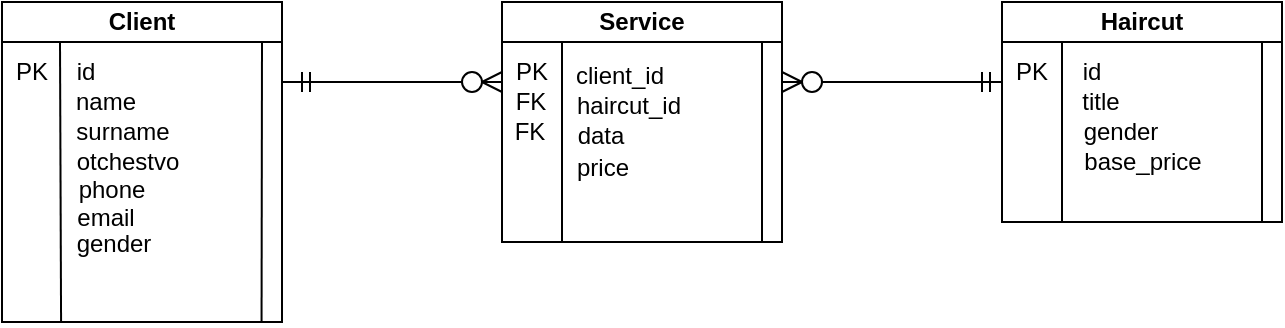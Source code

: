 <mxfile version="24.8.3">
  <diagram name="Страница — 1" id="hLM7gaqLmmweW9MpoPu9">
    <mxGraphModel dx="675" dy="368" grid="1" gridSize="10" guides="1" tooltips="1" connect="1" arrows="1" fold="1" page="1" pageScale="1" pageWidth="827" pageHeight="1169" math="0" shadow="0">
      <root>
        <mxCell id="0" />
        <mxCell id="1" parent="0" />
        <mxCell id="x6LVMZpgkKqkRjje3ElV-1" value="" style="rounded=0;whiteSpace=wrap;html=1;" vertex="1" parent="1">
          <mxGeometry x="80" y="50" width="140" height="20" as="geometry" />
        </mxCell>
        <mxCell id="x6LVMZpgkKqkRjje3ElV-2" value="&lt;b&gt;Client&lt;/b&gt;" style="text;html=1;align=center;verticalAlign=middle;whiteSpace=wrap;rounded=0;" vertex="1" parent="1">
          <mxGeometry x="80" y="50" width="140" height="20" as="geometry" />
        </mxCell>
        <mxCell id="x6LVMZpgkKqkRjje3ElV-3" value="" style="rounded=0;whiteSpace=wrap;html=1;" vertex="1" parent="1">
          <mxGeometry x="80" y="70" width="140" height="140" as="geometry" />
        </mxCell>
        <mxCell id="x6LVMZpgkKqkRjje3ElV-4" value="" style="endArrow=none;html=1;rounded=0;entryX=0.927;entryY=1.001;entryDx=0;entryDy=0;entryPerimeter=0;" edge="1" parent="1" target="x6LVMZpgkKqkRjje3ElV-3">
          <mxGeometry width="50" height="50" relative="1" as="geometry">
            <mxPoint x="210" y="70" as="sourcePoint" />
            <mxPoint x="210" y="130" as="targetPoint" />
          </mxGeometry>
        </mxCell>
        <mxCell id="x6LVMZpgkKqkRjje3ElV-5" value="" style="endArrow=none;html=1;rounded=0;entryX=0.211;entryY=0.998;entryDx=0;entryDy=0;entryPerimeter=0;" edge="1" parent="1" target="x6LVMZpgkKqkRjje3ElV-3">
          <mxGeometry width="50" height="50" relative="1" as="geometry">
            <mxPoint x="109" y="70" as="sourcePoint" />
            <mxPoint x="109" y="190" as="targetPoint" />
          </mxGeometry>
        </mxCell>
        <mxCell id="x6LVMZpgkKqkRjje3ElV-6" value="id" style="text;html=1;align=center;verticalAlign=middle;whiteSpace=wrap;rounded=0;" vertex="1" parent="1">
          <mxGeometry x="107" y="80" width="30" height="10" as="geometry" />
        </mxCell>
        <mxCell id="x6LVMZpgkKqkRjje3ElV-7" value="name" style="text;html=1;align=center;verticalAlign=middle;whiteSpace=wrap;rounded=0;" vertex="1" parent="1">
          <mxGeometry x="107" y="95" width="50" height="10" as="geometry" />
        </mxCell>
        <mxCell id="x6LVMZpgkKqkRjje3ElV-8" value="surname" style="text;html=1;align=center;verticalAlign=middle;whiteSpace=wrap;rounded=0;" vertex="1" parent="1">
          <mxGeometry x="105.5" y="110" width="69" height="10" as="geometry" />
        </mxCell>
        <mxCell id="x6LVMZpgkKqkRjje3ElV-9" value="PK" style="text;html=1;align=center;verticalAlign=middle;whiteSpace=wrap;rounded=0;" vertex="1" parent="1">
          <mxGeometry x="80" y="80" width="30" height="10" as="geometry" />
        </mxCell>
        <mxCell id="x6LVMZpgkKqkRjje3ElV-10" value="" style="endArrow=none;html=1;rounded=0;" edge="1" parent="1">
          <mxGeometry width="50" height="50" relative="1" as="geometry">
            <mxPoint x="220" y="90" as="sourcePoint" />
            <mxPoint x="310" y="90" as="targetPoint" />
          </mxGeometry>
        </mxCell>
        <mxCell id="x6LVMZpgkKqkRjje3ElV-11" value="" style="endArrow=none;html=1;rounded=0;exitX=1;exitY=0.5;exitDx=0;exitDy=0;entryX=0;entryY=0.5;entryDx=0;entryDy=0;" edge="1" parent="1" source="x6LVMZpgkKqkRjje3ElV-12" target="x6LVMZpgkKqkRjje3ElV-25">
          <mxGeometry width="50" height="50" relative="1" as="geometry">
            <mxPoint x="340" y="90" as="sourcePoint" />
            <mxPoint x="330" y="80" as="targetPoint" />
          </mxGeometry>
        </mxCell>
        <mxCell id="x6LVMZpgkKqkRjje3ElV-12" value="" style="ellipse;whiteSpace=wrap;html=1;aspect=fixed;" vertex="1" parent="1">
          <mxGeometry x="310" y="85" width="10" height="10" as="geometry" />
        </mxCell>
        <mxCell id="x6LVMZpgkKqkRjje3ElV-13" value="" style="endArrow=none;html=1;rounded=0;exitX=1;exitY=0.5;exitDx=0;exitDy=0;" edge="1" parent="1" source="x6LVMZpgkKqkRjje3ElV-12">
          <mxGeometry width="50" height="50" relative="1" as="geometry">
            <mxPoint x="400" y="90" as="sourcePoint" />
            <mxPoint x="330" y="90" as="targetPoint" />
          </mxGeometry>
        </mxCell>
        <mxCell id="x6LVMZpgkKqkRjje3ElV-14" value="" style="endArrow=none;html=1;rounded=0;exitX=1;exitY=0.5;exitDx=0;exitDy=0;entryX=0;entryY=0;entryDx=0;entryDy=0;" edge="1" parent="1" source="x6LVMZpgkKqkRjje3ElV-12" target="x6LVMZpgkKqkRjje3ElV-26">
          <mxGeometry width="50" height="50" relative="1" as="geometry">
            <mxPoint x="390" y="100" as="sourcePoint" />
            <mxPoint x="330" y="100" as="targetPoint" />
          </mxGeometry>
        </mxCell>
        <mxCell id="x6LVMZpgkKqkRjje3ElV-15" value="" style="endArrow=none;html=1;rounded=0;" edge="1" parent="1">
          <mxGeometry width="50" height="50" relative="1" as="geometry">
            <mxPoint x="230" y="95" as="sourcePoint" />
            <mxPoint x="230" y="85" as="targetPoint" />
          </mxGeometry>
        </mxCell>
        <mxCell id="x6LVMZpgkKqkRjje3ElV-16" value="" style="endArrow=none;html=1;rounded=0;" edge="1" parent="1">
          <mxGeometry width="50" height="50" relative="1" as="geometry">
            <mxPoint x="234" y="95" as="sourcePoint" />
            <mxPoint x="234" y="85" as="targetPoint" />
          </mxGeometry>
        </mxCell>
        <mxCell id="x6LVMZpgkKqkRjje3ElV-17" value="" style="rounded=0;whiteSpace=wrap;html=1;" vertex="1" parent="1">
          <mxGeometry x="330" y="50" width="140" height="20" as="geometry" />
        </mxCell>
        <mxCell id="x6LVMZpgkKqkRjje3ElV-18" value="&lt;b&gt;Service&lt;/b&gt;" style="text;html=1;align=center;verticalAlign=middle;whiteSpace=wrap;rounded=0;" vertex="1" parent="1">
          <mxGeometry x="330" y="50" width="140" height="20" as="geometry" />
        </mxCell>
        <mxCell id="x6LVMZpgkKqkRjje3ElV-19" value="" style="rounded=0;whiteSpace=wrap;html=1;" vertex="1" parent="1">
          <mxGeometry x="330" y="70" width="140" height="100" as="geometry" />
        </mxCell>
        <mxCell id="x6LVMZpgkKqkRjje3ElV-20" value="" style="endArrow=none;html=1;rounded=0;" edge="1" parent="1">
          <mxGeometry width="50" height="50" relative="1" as="geometry">
            <mxPoint x="460" y="70" as="sourcePoint" />
            <mxPoint x="460" y="170" as="targetPoint" />
          </mxGeometry>
        </mxCell>
        <mxCell id="x6LVMZpgkKqkRjje3ElV-21" value="" style="endArrow=none;html=1;rounded=0;" edge="1" parent="1">
          <mxGeometry width="50" height="50" relative="1" as="geometry">
            <mxPoint x="360" y="70" as="sourcePoint" />
            <mxPoint x="360" y="170" as="targetPoint" />
          </mxGeometry>
        </mxCell>
        <mxCell id="x6LVMZpgkKqkRjje3ElV-23" value="client_id" style="text;html=1;align=center;verticalAlign=middle;whiteSpace=wrap;rounded=0;" vertex="1" parent="1">
          <mxGeometry x="359" y="82" width="60" height="10" as="geometry" />
        </mxCell>
        <mxCell id="x6LVMZpgkKqkRjje3ElV-24" value="haircut_id" style="text;html=1;align=center;verticalAlign=middle;whiteSpace=wrap;rounded=0;" vertex="1" parent="1">
          <mxGeometry x="359" y="97" width="69" height="10" as="geometry" />
        </mxCell>
        <mxCell id="x6LVMZpgkKqkRjje3ElV-25" value="PK" style="text;html=1;align=center;verticalAlign=middle;whiteSpace=wrap;rounded=0;" vertex="1" parent="1">
          <mxGeometry x="330" y="80" width="30" height="10" as="geometry" />
        </mxCell>
        <mxCell id="x6LVMZpgkKqkRjje3ElV-26" value="FK" style="text;html=1;align=center;verticalAlign=middle;whiteSpace=wrap;rounded=0;" vertex="1" parent="1">
          <mxGeometry x="330" y="95" width="29" height="10" as="geometry" />
        </mxCell>
        <mxCell id="x6LVMZpgkKqkRjje3ElV-27" value="FK" style="text;html=1;align=center;verticalAlign=middle;whiteSpace=wrap;rounded=0;" vertex="1" parent="1">
          <mxGeometry x="329" y="110" width="30" height="10" as="geometry" />
        </mxCell>
        <mxCell id="x6LVMZpgkKqkRjje3ElV-28" value="data" style="text;html=1;align=center;verticalAlign=middle;whiteSpace=wrap;rounded=0;" vertex="1" parent="1">
          <mxGeometry x="360" y="112" width="39" height="10" as="geometry" />
        </mxCell>
        <mxCell id="x6LVMZpgkKqkRjje3ElV-29" value="price" style="text;html=1;align=center;verticalAlign=middle;whiteSpace=wrap;rounded=0;" vertex="1" parent="1">
          <mxGeometry x="361" y="128" width="39" height="10" as="geometry" />
        </mxCell>
        <mxCell id="x6LVMZpgkKqkRjje3ElV-30" value="" style="endArrow=none;html=1;rounded=0;exitX=1;exitY=0.5;exitDx=0;exitDy=0;" edge="1" parent="1" source="x6LVMZpgkKqkRjje3ElV-31">
          <mxGeometry width="50" height="50" relative="1" as="geometry">
            <mxPoint x="550" y="90" as="sourcePoint" />
            <mxPoint x="470" y="85" as="targetPoint" />
          </mxGeometry>
        </mxCell>
        <mxCell id="x6LVMZpgkKqkRjje3ElV-31" value="" style="ellipse;whiteSpace=wrap;html=1;aspect=fixed;rotation=-180;" vertex="1" parent="1">
          <mxGeometry x="480" y="85" width="10" height="10" as="geometry" />
        </mxCell>
        <mxCell id="x6LVMZpgkKqkRjje3ElV-32" value="" style="endArrow=none;html=1;rounded=0;exitX=1;exitY=0.5;exitDx=0;exitDy=0;" edge="1" parent="1" source="x6LVMZpgkKqkRjje3ElV-31">
          <mxGeometry width="50" height="50" relative="1" as="geometry">
            <mxPoint x="610" y="90" as="sourcePoint" />
            <mxPoint x="470" y="90" as="targetPoint" />
          </mxGeometry>
        </mxCell>
        <mxCell id="x6LVMZpgkKqkRjje3ElV-33" value="" style="endArrow=none;html=1;rounded=0;exitX=1;exitY=0.5;exitDx=0;exitDy=0;entryX=1;entryY=0.25;entryDx=0;entryDy=0;" edge="1" parent="1" source="x6LVMZpgkKqkRjje3ElV-31" target="x6LVMZpgkKqkRjje3ElV-19">
          <mxGeometry width="50" height="50" relative="1" as="geometry">
            <mxPoint x="600" y="100" as="sourcePoint" />
            <mxPoint x="490" y="100" as="targetPoint" />
          </mxGeometry>
        </mxCell>
        <mxCell id="x6LVMZpgkKqkRjje3ElV-34" value="" style="rounded=0;whiteSpace=wrap;html=1;" vertex="1" parent="1">
          <mxGeometry x="580" y="50" width="140" height="20" as="geometry" />
        </mxCell>
        <mxCell id="x6LVMZpgkKqkRjje3ElV-35" value="&lt;b&gt;Haircut&lt;/b&gt;" style="text;html=1;align=center;verticalAlign=middle;whiteSpace=wrap;rounded=0;" vertex="1" parent="1">
          <mxGeometry x="580" y="50" width="140" height="20" as="geometry" />
        </mxCell>
        <mxCell id="x6LVMZpgkKqkRjje3ElV-36" value="" style="rounded=0;whiteSpace=wrap;html=1;" vertex="1" parent="1">
          <mxGeometry x="580" y="70" width="140" height="90" as="geometry" />
        </mxCell>
        <mxCell id="x6LVMZpgkKqkRjje3ElV-37" value="" style="endArrow=none;html=1;rounded=0;" edge="1" parent="1">
          <mxGeometry width="50" height="50" relative="1" as="geometry">
            <mxPoint x="710" y="70" as="sourcePoint" />
            <mxPoint x="710" y="160" as="targetPoint" />
          </mxGeometry>
        </mxCell>
        <mxCell id="x6LVMZpgkKqkRjje3ElV-38" value="" style="endArrow=none;html=1;rounded=0;" edge="1" parent="1">
          <mxGeometry width="50" height="50" relative="1" as="geometry">
            <mxPoint x="610" y="70" as="sourcePoint" />
            <mxPoint x="610" y="160" as="targetPoint" />
          </mxGeometry>
        </mxCell>
        <mxCell id="x6LVMZpgkKqkRjje3ElV-39" value="id" style="text;html=1;align=center;verticalAlign=middle;whiteSpace=wrap;rounded=0;" vertex="1" parent="1">
          <mxGeometry x="610" y="80" width="30" height="10" as="geometry" />
        </mxCell>
        <mxCell id="x6LVMZpgkKqkRjje3ElV-40" value="title" style="text;html=1;align=center;verticalAlign=middle;whiteSpace=wrap;rounded=0;" vertex="1" parent="1">
          <mxGeometry x="609" y="95" width="41" height="10" as="geometry" />
        </mxCell>
        <mxCell id="x6LVMZpgkKqkRjje3ElV-41" value="gender" style="text;html=1;align=center;verticalAlign=middle;whiteSpace=wrap;rounded=0;" vertex="1" parent="1">
          <mxGeometry x="609" y="110" width="61" height="10" as="geometry" />
        </mxCell>
        <mxCell id="x6LVMZpgkKqkRjje3ElV-42" value="PK" style="text;html=1;align=center;verticalAlign=middle;whiteSpace=wrap;rounded=0;" vertex="1" parent="1">
          <mxGeometry x="580" y="80" width="30" height="10" as="geometry" />
        </mxCell>
        <mxCell id="x6LVMZpgkKqkRjje3ElV-43" value="base_price" style="text;html=1;align=center;verticalAlign=middle;whiteSpace=wrap;rounded=0;" vertex="1" parent="1">
          <mxGeometry x="609" y="125" width="83" height="10" as="geometry" />
        </mxCell>
        <mxCell id="x6LVMZpgkKqkRjje3ElV-44" value="" style="endArrow=none;html=1;rounded=0;" edge="1" parent="1">
          <mxGeometry width="50" height="50" relative="1" as="geometry">
            <mxPoint x="490" y="90" as="sourcePoint" />
            <mxPoint x="580" y="90" as="targetPoint" />
          </mxGeometry>
        </mxCell>
        <mxCell id="x6LVMZpgkKqkRjje3ElV-45" value="" style="endArrow=none;html=1;rounded=0;" edge="1" parent="1">
          <mxGeometry width="50" height="50" relative="1" as="geometry">
            <mxPoint x="570" y="95" as="sourcePoint" />
            <mxPoint x="570" y="85" as="targetPoint" />
          </mxGeometry>
        </mxCell>
        <mxCell id="x6LVMZpgkKqkRjje3ElV-46" value="" style="endArrow=none;html=1;rounded=0;" edge="1" parent="1">
          <mxGeometry width="50" height="50" relative="1" as="geometry">
            <mxPoint x="574" y="95" as="sourcePoint" />
            <mxPoint x="574" y="85" as="targetPoint" />
          </mxGeometry>
        </mxCell>
        <mxCell id="x6LVMZpgkKqkRjje3ElV-47" value="otchestvo" style="text;html=1;align=center;verticalAlign=middle;whiteSpace=wrap;rounded=0;" vertex="1" parent="1">
          <mxGeometry x="102.5" y="125" width="80" height="10" as="geometry" />
        </mxCell>
        <mxCell id="x6LVMZpgkKqkRjje3ElV-49" value="phone" style="text;html=1;align=center;verticalAlign=middle;whiteSpace=wrap;rounded=0;" vertex="1" parent="1">
          <mxGeometry x="110" y="139" width="50" height="10" as="geometry" />
        </mxCell>
        <mxCell id="x6LVMZpgkKqkRjje3ElV-50" value="email" style="text;html=1;align=center;verticalAlign=middle;whiteSpace=wrap;rounded=0;" vertex="1" parent="1">
          <mxGeometry x="112" y="153" width="40" height="10" as="geometry" />
        </mxCell>
        <mxCell id="x6LVMZpgkKqkRjje3ElV-51" value="gender" style="text;html=1;align=center;verticalAlign=middle;whiteSpace=wrap;rounded=0;" vertex="1" parent="1">
          <mxGeometry x="112" y="166" width="48" height="10" as="geometry" />
        </mxCell>
      </root>
    </mxGraphModel>
  </diagram>
</mxfile>
